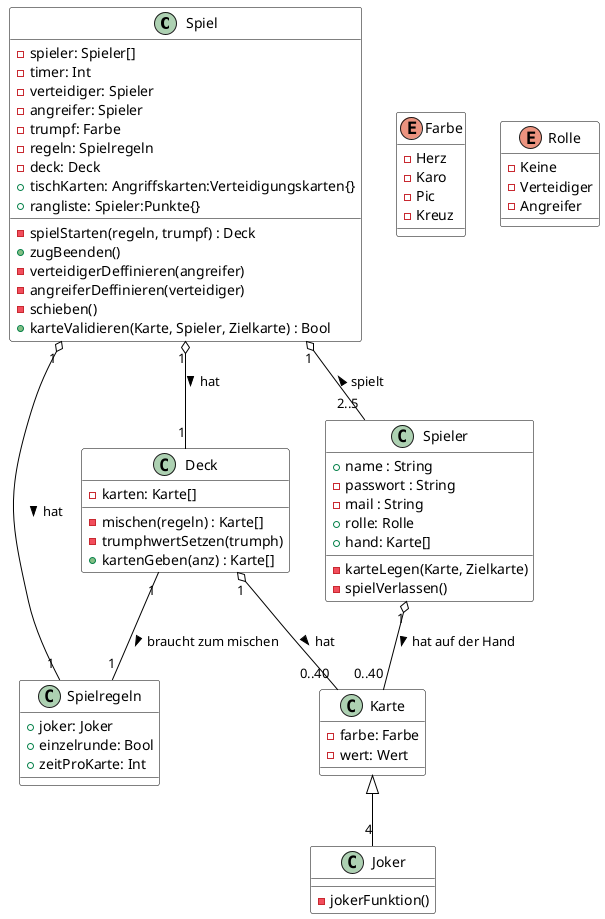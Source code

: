 @startuml Durak Spiel

skinparam{
    ClassBackgroundColor white
    ClassBorderColor black

    'ClassAttributeIconSize 0

    ArrowColor black

    Shadowing false

}

class Spiel {
    -spieler: Spieler[]
    -timer: Int
    -verteidiger: Spieler
    -angreifer: Spieler
    -trumpf: Farbe
    -regeln: Spielregeln
    -deck: Deck
    +tischKarten: Angriffskarten:Verteidigungskarten{}
    +rangliste: Spieler:Punkte{}

    -spielStarten(regeln, trumpf) : Deck
    + zugBeenden()
    -verteidigerDeffinieren(angreifer)
    -angreiferDeffinieren(verteidiger)
    -schieben()
    +karteValidieren(Karte, Spieler, Zielkarte) : Bool
}

class Spielregeln {
    + joker: Joker
    + einzelrunde: Bool
    + zeitProKarte: Int
}

class Spieler {
    +name : String
    -passwort : String
    -mail : String
    +rolle: Rolle
    +hand: Karte[]

    -karteLegen(Karte, Zielkarte)
    -spielVerlassen()
}

class Karte {
    -farbe: Farbe
    -wert: Wert
}

class Joker {
    -jokerFunktion()
}

class Deck {
    -karten: Karte[]
    
    -mischen(regeln) : Karte[]
    -trumphwertSetzen(trumph)
    +kartenGeben(anz) : Karte[]
}

enum Farbe {
    - Herz 
    - Karo 
    - Pic 
    - Kreuz
}

enum Rolle {
    - Keine  
    - Verteidiger
    - Angreifer
}

Spiel "1" o-- "2..5" Spieler : spielt <

Spiel "1" o-- "1" Deck : hat >

Deck "1" o-- "0..40" Karte : hat >

Karte <|-- "4" Joker 

Spieler "1" o-- "0..40" Karte : hat auf der Hand >

Spiel "1" o-- "1" Spielregeln : hat >

Deck "1" -- "1" Spielregeln : braucht zum mischen >


@enduml